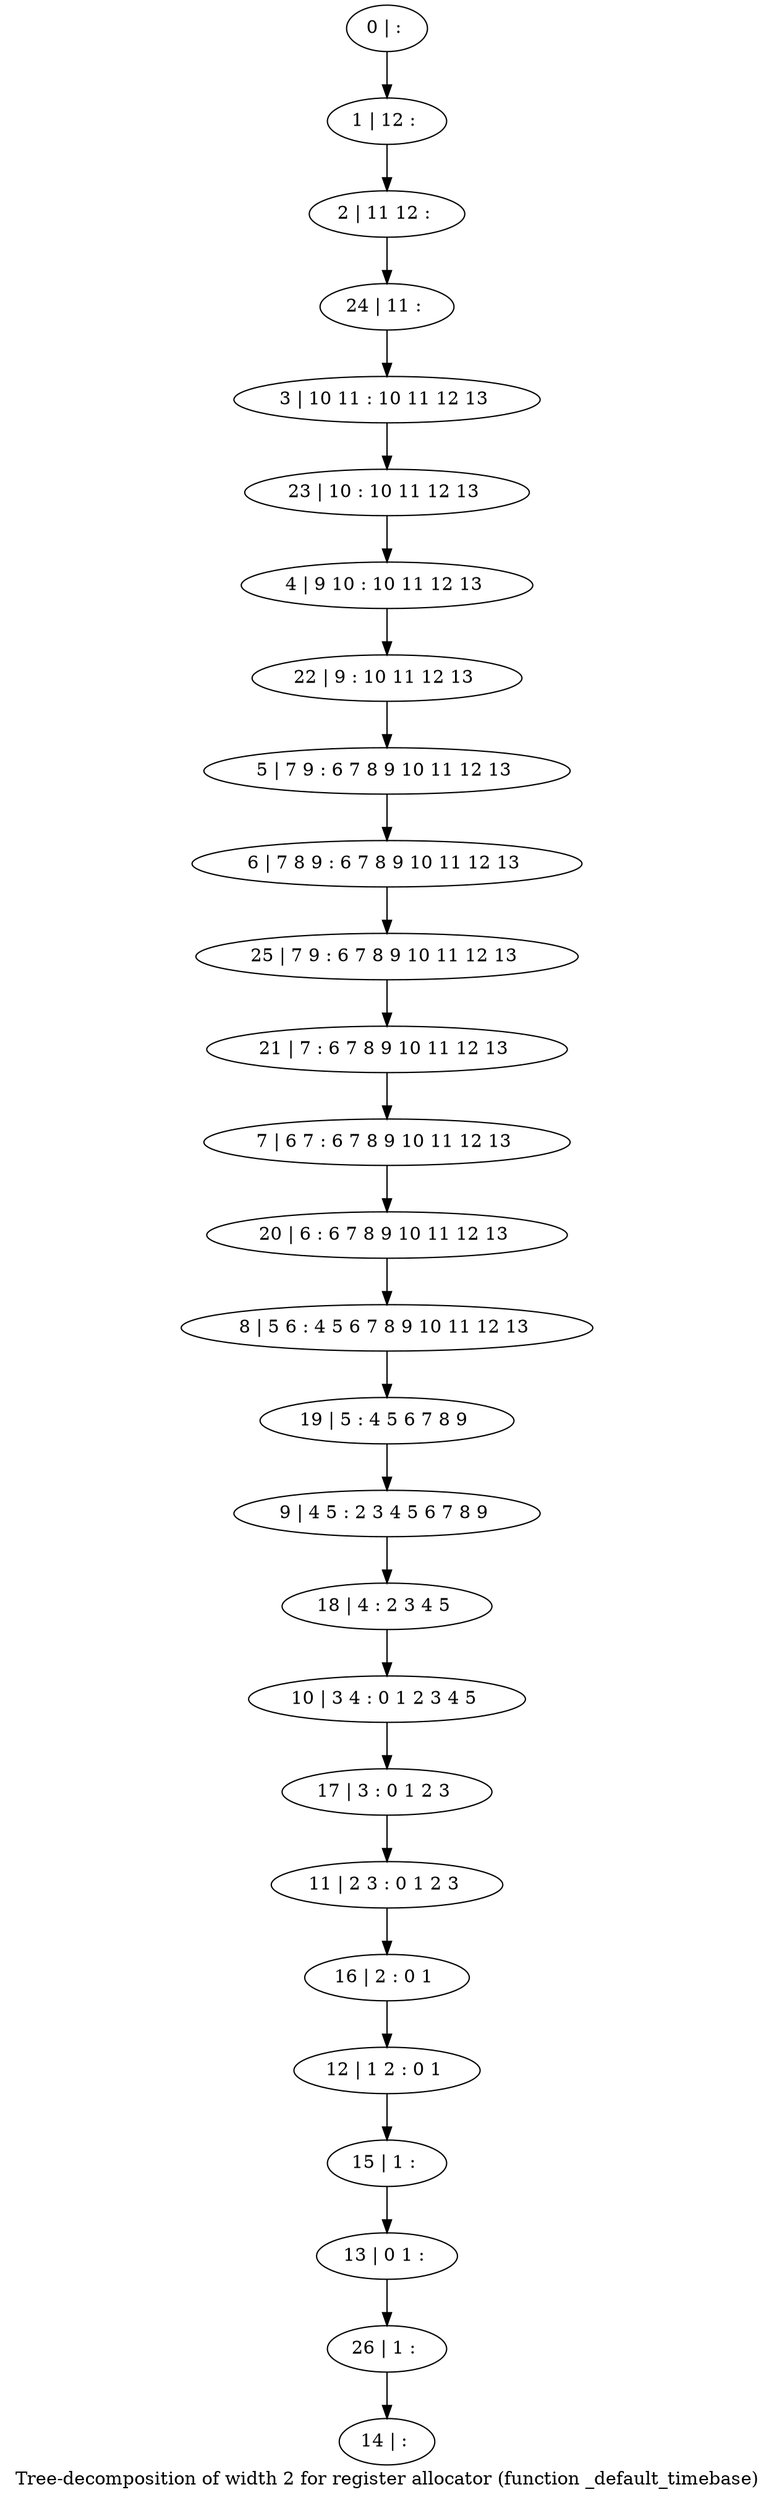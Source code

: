 digraph G {
graph [label="Tree-decomposition of width 2 for register allocator (function _default_timebase)"]
0[label="0 | : "];
1[label="1 | 12 : "];
2[label="2 | 11 12 : "];
3[label="3 | 10 11 : 10 11 12 13 "];
4[label="4 | 9 10 : 10 11 12 13 "];
5[label="5 | 7 9 : 6 7 8 9 10 11 12 13 "];
6[label="6 | 7 8 9 : 6 7 8 9 10 11 12 13 "];
7[label="7 | 6 7 : 6 7 8 9 10 11 12 13 "];
8[label="8 | 5 6 : 4 5 6 7 8 9 10 11 12 13 "];
9[label="9 | 4 5 : 2 3 4 5 6 7 8 9 "];
10[label="10 | 3 4 : 0 1 2 3 4 5 "];
11[label="11 | 2 3 : 0 1 2 3 "];
12[label="12 | 1 2 : 0 1 "];
13[label="13 | 0 1 : "];
14[label="14 | : "];
15[label="15 | 1 : "];
16[label="16 | 2 : 0 1 "];
17[label="17 | 3 : 0 1 2 3 "];
18[label="18 | 4 : 2 3 4 5 "];
19[label="19 | 5 : 4 5 6 7 8 9 "];
20[label="20 | 6 : 6 7 8 9 10 11 12 13 "];
21[label="21 | 7 : 6 7 8 9 10 11 12 13 "];
22[label="22 | 9 : 10 11 12 13 "];
23[label="23 | 10 : 10 11 12 13 "];
24[label="24 | 11 : "];
25[label="25 | 7 9 : 6 7 8 9 10 11 12 13 "];
26[label="26 | 1 : "];
0->1 ;
1->2 ;
5->6 ;
15->13 ;
12->15 ;
16->12 ;
11->16 ;
17->11 ;
10->17 ;
18->10 ;
9->18 ;
19->9 ;
8->19 ;
20->8 ;
7->20 ;
21->7 ;
22->5 ;
4->22 ;
23->4 ;
3->23 ;
24->3 ;
2->24 ;
25->21 ;
6->25 ;
26->14 ;
13->26 ;
}

